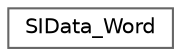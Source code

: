 digraph "Graphical Class Hierarchy"
{
 // INTERACTIVE_SVG=YES
 // LATEX_PDF_SIZE
  bgcolor="transparent";
  edge [fontname=Helvetica,fontsize=10,labelfontname=Helvetica,labelfontsize=10];
  node [fontname=Helvetica,fontsize=10,shape=box,height=0.2,width=0.4];
  rankdir="LR";
  Node0 [label="SIData_Word",height=0.2,width=0.4,color="grey40", fillcolor="white", style="filled",URL="$d7/def/struct_s_i_data___word.html",tooltip=" "];
}
